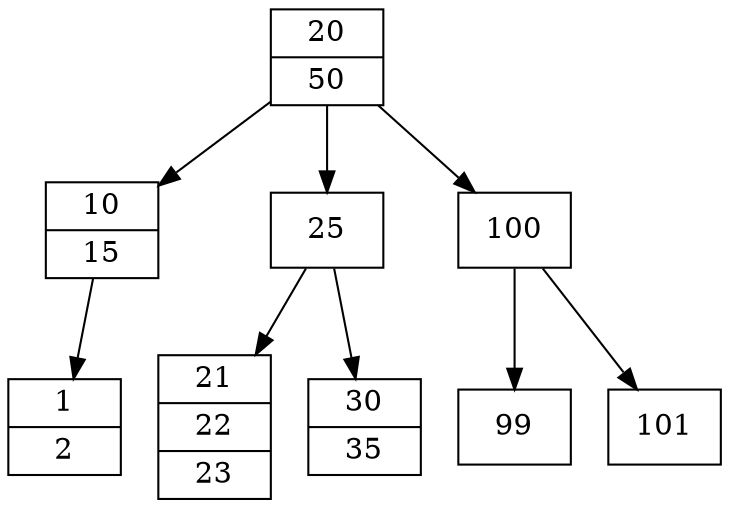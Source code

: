 digraph {
	a1 [shape=record, label="{20|50}"];
	a2 [shape=record, label="{10|15}"];
	a3 [shape=record, label="{1|2}"];
	a4 [shape=record, label="{25}"];
	a5 [shape=record, label="{21|22|23}"];
	a6 [shape=record, label="{30|35}"];
	a7 [shape=record, label="{100}"];
	a8 [shape=record, label="{99}"];
	a9 [shape=record, label="{101}"];
	a1 -> a2;
	a2 -> a3;
	a1 -> a4;
	a4 -> a5;
	a4 -> a6;
	a1 -> a7;
	a7 -> a8;
	a7 -> a9;
}
